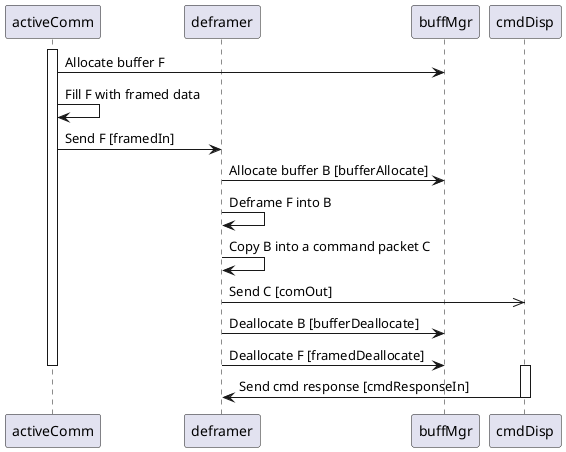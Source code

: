 @startuml

participant activeComm order 1
participant deframer order 2
participant buffMgr order 3
participant cmdDisp order 4

activate activeComm

activeComm -> buffMgr: Allocate buffer F
activeComm -> activeComm: Fill F with framed data
activeComm -> deframer: Send F [framedIn]

deframer -> buffMgr: Allocate buffer B [bufferAllocate]
deframer -> deframer: Deframe F into B
deframer -> deframer: Copy B into a command packet C
deframer ->> cmdDisp: Send C [comOut]
deframer -> buffMgr: Deallocate B [bufferDeallocate]
deframer -> buffMgr: Deallocate F [framedDeallocate]

deactivate activeComm

activate cmdDisp
cmdDisp -> deframer: Send cmd response [cmdResponseIn]
deactivate cmdDisp

@enduml
